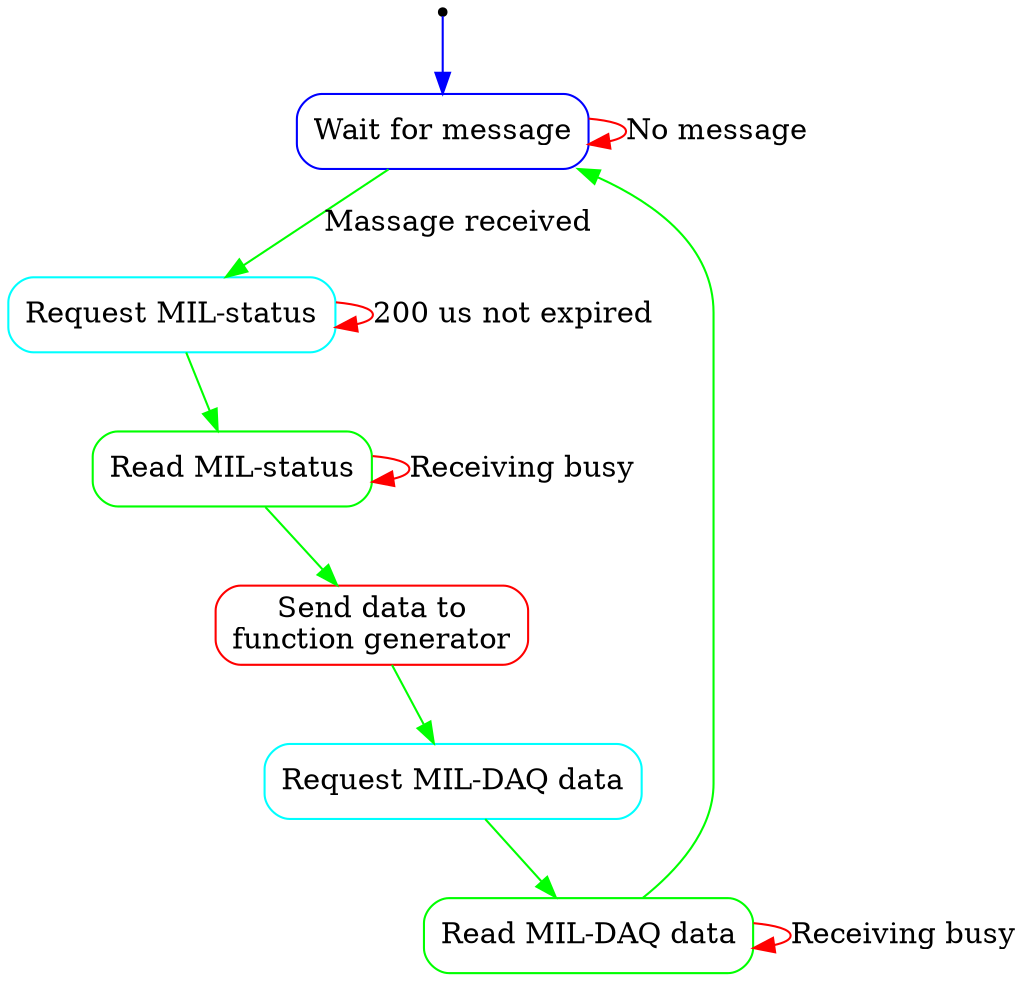 digraph "generated by DocFsm" {
	node [shape = Mrecord];
	ST_WAIT_0 [label = "Wait for message", color = blue];
	ST_PREPARE_0 [label = "Request MIL-status", color = cyan];
	ST_FETCH_STATUS_0 [label = "Read MIL-status", color = green];
	ST_HANDLE_IRQS_0 [label = "Send data to\nfunction generator", color = red];
	ST_DATA_AQUISITION_0 [label = "Request MIL-DAQ data", color = cyan];
	ST_FETCH_DATA_0 [label = "Read MIL-DAQ data", color = green];
	entry0_0 [shape = point, label = "entry0"];
	ST_WAIT_0 -> ST_WAIT_0 [label = "No message", color = red];
	ST_WAIT_0 -> ST_PREPARE_0 [label = "Massage received", color = green];
	ST_PREPARE_0 -> ST_PREPARE_0 [label = "200 us not expired", color = red];
	ST_PREPARE_0 -> ST_FETCH_STATUS_0 [color = green];
	ST_FETCH_STATUS_0 -> ST_FETCH_STATUS_0 [label = "Receiving busy", color = red];
	ST_FETCH_STATUS_0 -> ST_HANDLE_IRQS_0 [color = green];
	ST_HANDLE_IRQS_0 -> ST_DATA_AQUISITION_0 [color = green];
	ST_DATA_AQUISITION_0 -> ST_FETCH_DATA_0 [color = green];
	ST_FETCH_DATA_0 -> ST_FETCH_DATA_0 [label = "Receiving busy", color = red];
	ST_FETCH_DATA_0 -> ST_WAIT_0 [color = green];
	entry0_0 -> ST_WAIT_0 [color = blue];
}
